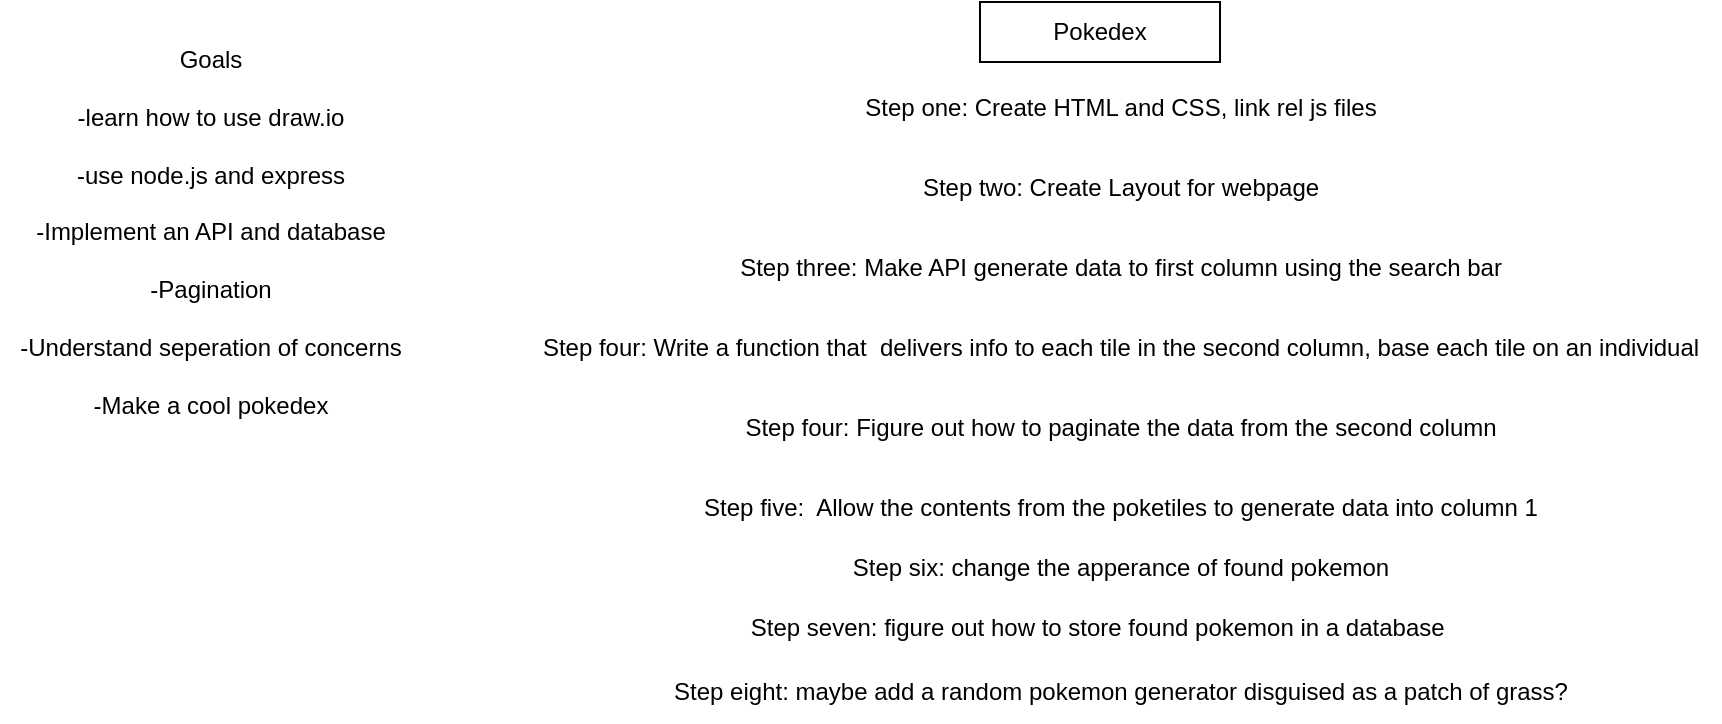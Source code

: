 <mxfile version="21.6.1" type="github">
  <diagram name="Page-1" id="fB8CLismexsgfL3C0wWT">
    <mxGraphModel dx="1114" dy="578" grid="1" gridSize="10" guides="1" tooltips="1" connect="1" arrows="1" fold="1" page="1" pageScale="1" pageWidth="850" pageHeight="1100" math="0" shadow="0">
      <root>
        <mxCell id="0" />
        <mxCell id="1" parent="0" />
        <mxCell id="9zOMZ6BrmSjDUXrGajC_-1" value="Pokedex" style="rounded=0;whiteSpace=wrap;html=1;" vertex="1" parent="1">
          <mxGeometry x="490" width="120" height="30" as="geometry" />
        </mxCell>
        <mxCell id="9zOMZ6BrmSjDUXrGajC_-3" value="Goals&lt;br&gt;&amp;nbsp;&lt;br&gt;-learn how to use draw.io&lt;br&gt;&lt;br&gt;-use node.js and express&lt;br&gt;&lt;br&gt;-Implement an API and database&lt;br&gt;&lt;br&gt;-Pagination&lt;br&gt;&lt;br&gt;-Understand seperation of concerns&lt;br&gt;&lt;br&gt;-Make a cool pokedex" style="text;html=1;align=center;verticalAlign=middle;resizable=0;points=[];autosize=1;strokeColor=none;fillColor=none;" vertex="1" parent="1">
          <mxGeometry y="15" width="210" height="200" as="geometry" />
        </mxCell>
        <mxCell id="9zOMZ6BrmSjDUXrGajC_-5" value="Step one: Create HTML and CSS, link rel js files" style="text;html=1;align=center;verticalAlign=middle;resizable=0;points=[];autosize=1;strokeColor=none;fillColor=none;" vertex="1" parent="1">
          <mxGeometry x="420" y="38" width="280" height="30" as="geometry" />
        </mxCell>
        <mxCell id="9zOMZ6BrmSjDUXrGajC_-6" value="Step two: Create Layout for webpage" style="text;html=1;align=center;verticalAlign=middle;resizable=0;points=[];autosize=1;strokeColor=none;fillColor=none;" vertex="1" parent="1">
          <mxGeometry x="450" y="78" width="220" height="30" as="geometry" />
        </mxCell>
        <mxCell id="9zOMZ6BrmSjDUXrGajC_-7" value="Step three: Make API generate data to first column using the search bar" style="text;html=1;align=center;verticalAlign=middle;resizable=0;points=[];autosize=1;strokeColor=none;fillColor=none;" vertex="1" parent="1">
          <mxGeometry x="360" y="118" width="400" height="30" as="geometry" />
        </mxCell>
        <mxCell id="9zOMZ6BrmSjDUXrGajC_-8" value="Step four: Write a function that&amp;nbsp; delivers info to each tile in the second column, base each tile on an individual" style="text;html=1;align=center;verticalAlign=middle;resizable=0;points=[];autosize=1;strokeColor=none;fillColor=none;" vertex="1" parent="1">
          <mxGeometry x="260" y="158" width="600" height="30" as="geometry" />
        </mxCell>
        <mxCell id="9zOMZ6BrmSjDUXrGajC_-9" value="Step four: Figure out how to paginate the data from the second column" style="text;html=1;align=center;verticalAlign=middle;resizable=0;points=[];autosize=1;strokeColor=none;fillColor=none;" vertex="1" parent="1">
          <mxGeometry x="360" y="198" width="400" height="30" as="geometry" />
        </mxCell>
        <mxCell id="9zOMZ6BrmSjDUXrGajC_-10" value="Step five:&amp;nbsp; Allow the contents from the poketiles to generate data into column 1" style="text;html=1;align=center;verticalAlign=middle;resizable=0;points=[];autosize=1;strokeColor=none;fillColor=none;" vertex="1" parent="1">
          <mxGeometry x="340" y="238" width="440" height="30" as="geometry" />
        </mxCell>
        <mxCell id="9zOMZ6BrmSjDUXrGajC_-11" value="Step six: change the apperance of found pokemon" style="text;html=1;align=center;verticalAlign=middle;resizable=0;points=[];autosize=1;strokeColor=none;fillColor=none;" vertex="1" parent="1">
          <mxGeometry x="415" y="268" width="290" height="30" as="geometry" />
        </mxCell>
        <mxCell id="9zOMZ6BrmSjDUXrGajC_-12" value="Step seven: figure out how to store found pokemon in a database&amp;nbsp;" style="text;html=1;align=center;verticalAlign=middle;resizable=0;points=[];autosize=1;strokeColor=none;fillColor=none;" vertex="1" parent="1">
          <mxGeometry x="365" y="298" width="370" height="30" as="geometry" />
        </mxCell>
        <mxCell id="9zOMZ6BrmSjDUXrGajC_-13" value="Step eight: maybe add a random pokemon generator disguised as a patch of grass?" style="text;html=1;align=center;verticalAlign=middle;resizable=0;points=[];autosize=1;strokeColor=none;fillColor=none;" vertex="1" parent="1">
          <mxGeometry x="325" y="330" width="470" height="30" as="geometry" />
        </mxCell>
      </root>
    </mxGraphModel>
  </diagram>
</mxfile>

